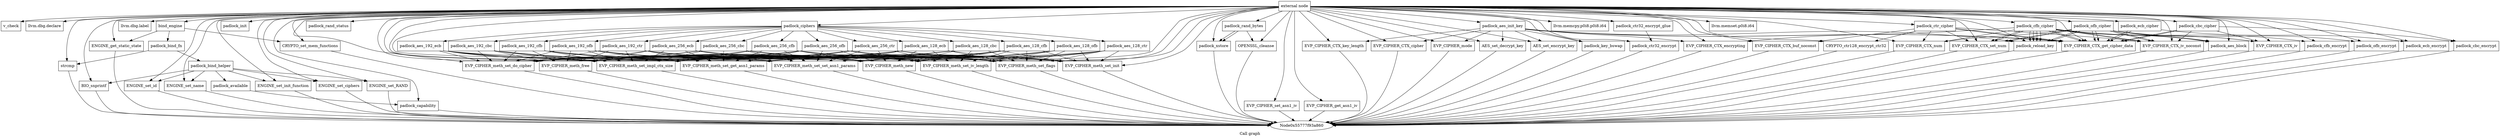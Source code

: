 digraph "Call graph" {
	label="Call graph";

	Node0x55777f93a830 [shape=record,label="{external node}"];
	Node0x55777f93a830 -> Node0x55777f91f120;
	Node0x55777f93a830 -> Node0x55777f91f1c0;
	Node0x55777f93a830 -> Node0x55777f91f150;
	Node0x55777f93a830 -> Node0x55777f91f270;
	Node0x55777f93a830 -> Node0x55777f91f310;
	Node0x55777f93a830 -> Node0x55777f91f420;
	Node0x55777f93a830 -> Node0x55777f91f490;
	Node0x55777f93a830 -> Node0x55777f91f640;
	Node0x55777f93a830 -> Node0x55777f91f5d0;
	Node0x55777f93a830 -> Node0x55777f91f6f0;
	Node0x55777f93a830 -> Node0x55777f91f9e0;
	Node0x55777f93a830 -> Node0x55777f91f760;
	Node0x55777f93a830 -> Node0x55777f89d940;
	Node0x55777f93a830 -> Node0x55777f91f7d0;
	Node0x55777f93a830 -> Node0x55777f91f840;
	Node0x55777f93a830 -> Node0x55777f89e0a0;
	Node0x55777f93a830 -> Node0x55777f89e1f0;
	Node0x55777f93a830 -> Node0x55777f89e110;
	Node0x55777f93a830 -> Node0x55777f89e140;
	Node0x55777f93a830 -> Node0x55777f89e6d0;
	Node0x55777f93a830 -> Node0x55777f89e770;
	Node0x55777f93a830 -> Node0x55777f89e700;
	Node0x55777f93a830 -> Node0x55777f8bacb0;
	Node0x55777f93a830 -> Node0x55777f89e820;
	Node0x55777f93a830 -> Node0x55777f8bb350;
	Node0x55777f93a830 -> Node0x55777f89e890;
	Node0x55777f93a830 -> Node0x55777f93f810;
	Node0x55777f93a830 -> Node0x55777f8bb650;
	Node0x55777f93a830 -> Node0x55777f93f880;
	Node0x55777f93a830 -> Node0x55777f8bb720;
	Node0x55777f93a830 -> Node0x55777f93f8f0;
	Node0x55777f93a830 -> Node0x55777f93f960;
	Node0x55777f93a830 -> Node0x55777f8bae70;
	Node0x55777f93a830 -> Node0x55777f8bb380;
	Node0x55777f93a830 -> Node0x55777f8bb430;
	Node0x55777f93a830 -> Node0x55777f8bb4a0;
	Node0x55777f93a830 -> Node0x55777f940930;
	Node0x55777f93a830 -> Node0x55777f8bb510;
	Node0x55777f93a830 -> Node0x55777f8bb580;
	Node0x55777f93a830 -> Node0x55777f8bc130;
	Node0x55777f93a830 -> Node0x55777f8bc030;
	Node0x55777f93a830 -> Node0x55777f8bad20;
	Node0x55777f93a830 -> Node0x55777f8badc0;
	Node0x55777f93a830 -> Node0x55777f8bad50;
	Node0x55777f93a830 -> Node0x55777f8bc260;
	Node0x55777f93a830 -> Node0x55777f8baee0;
	Node0x55777f93a830 -> Node0x55777f8baf50;
	Node0x55777f93a830 -> Node0x55777f8bafc0;
	Node0x55777f93a830 -> Node0x55777f8bb030;
	Node0x55777f93a830 -> Node0x55777f8bb2b0;
	Node0x55777f93a830 -> Node0x55777f8bc3c0;
	Node0x55777f93a830 -> Node0x55777f8bc3f0;
	Node0x55777f93a830 -> Node0x55777f8bc4a0;
	Node0x55777f93a830 -> Node0x55777f8bc720;
	Node0x55777f93a830 -> Node0x55777f8bc820;
	Node0x55777f93a830 -> Node0x55777f8bc850;
	Node0x55777f93a830 -> Node0x55777f8bcb40;
	Node0x55777f93a830 -> Node0x55777f8bcb70;
	Node0x55777f93a830 -> Node0x55777f8bcc50;
	Node0x55777f93a830 -> Node0x55777f8bcc80;
	Node0x55777f93a830 -> Node0x55777f91f8b0;
	Node0x55777f91f1c0 [shape=record,label="{llvm.dbg.declare}"];
	Node0x55777f91f120 [shape=record,label="{v_check}"];
	Node0x55777f91f150 [shape=record,label="{bind_engine}"];
	Node0x55777f91f150 -> Node0x55777f91f270;
	Node0x55777f91f150 -> Node0x55777f91f310;
	Node0x55777f91f150 -> Node0x55777f91f2a0;
	Node0x55777f91f270 [shape=record,label="{ENGINE_get_static_state}"];
	Node0x55777f91f270 -> Node0x55777f93a860;
	Node0x55777f91f310 [shape=record,label="{CRYPTO_set_mem_functions}"];
	Node0x55777f91f310 -> Node0x55777f93a860;
	Node0x55777f89e6d0 [shape=record,label="{EVP_CIPHER_meth_new}"];
	Node0x55777f89e6d0 -> Node0x55777f93a860;
	Node0x55777f89e770 [shape=record,label="{EVP_CIPHER_meth_set_iv_length}"];
	Node0x55777f89e770 -> Node0x55777f93a860;
	Node0x55777f89e700 [shape=record,label="{EVP_CIPHER_meth_set_flags}"];
	Node0x55777f89e700 -> Node0x55777f93a860;
	Node0x55777f8bacb0 [shape=record,label="{padlock_aes_init_key}"];
	Node0x55777f8bacb0 -> Node0x55777f8bad20;
	Node0x55777f8bacb0 -> Node0x55777f8badc0;
	Node0x55777f8bacb0 -> Node0x55777f8bad50;
	Node0x55777f8bacb0 -> Node0x55777f8bae70;
	Node0x55777f8bacb0 -> Node0x55777f8bae70;
	Node0x55777f8bacb0 -> Node0x55777f8baee0;
	Node0x55777f8bacb0 -> Node0x55777f8baf50;
	Node0x55777f8bacb0 -> Node0x55777f8bafc0;
	Node0x55777f8bacb0 -> Node0x55777f8bb030;
	Node0x55777f8bacb0 -> Node0x55777f8bb2b0;
	Node0x55777f89e820 [shape=record,label="{EVP_CIPHER_meth_set_init}"];
	Node0x55777f89e820 -> Node0x55777f93a860;
	Node0x55777f8bb350 [shape=record,label="{padlock_ctr_cipher}"];
	Node0x55777f8bb350 -> Node0x55777f8bae70;
	Node0x55777f8bb350 -> Node0x55777f8bae70;
	Node0x55777f8bb350 -> Node0x55777f8bb380;
	Node0x55777f8bb350 -> Node0x55777f8bb430;
	Node0x55777f8bb350 -> Node0x55777f8bb4a0;
	Node0x55777f8bb350 -> Node0x55777f8bb510;
	Node0x55777f8bb350 -> Node0x55777f8bb580;
	Node0x55777f91f420 [shape=record,label="{llvm.dbg.label}"];
	Node0x55777f91f2a0 [shape=record,label="{padlock_bind_fn}"];
	Node0x55777f91f2a0 -> Node0x55777f91f490;
	Node0x55777f91f2a0 -> Node0x55777f91f530;
	Node0x55777f91f490 [shape=record,label="{strcmp}"];
	Node0x55777f91f490 -> Node0x55777f93a860;
	Node0x55777f91f530 [shape=record,label="{padlock_bind_helper}"];
	Node0x55777f91f530 -> Node0x55777f91f5a0;
	Node0x55777f91f530 -> Node0x55777f91f640;
	Node0x55777f91f530 -> Node0x55777f91f5d0;
	Node0x55777f91f530 -> Node0x55777f91f6f0;
	Node0x55777f91f530 -> Node0x55777f91f760;
	Node0x55777f91f530 -> Node0x55777f91f7d0;
	Node0x55777f91f530 -> Node0x55777f91f840;
	Node0x55777f91f5a0 [shape=record,label="{padlock_available}"];
	Node0x55777f91f5a0 -> Node0x55777f91f8b0;
	Node0x55777f91f640 [shape=record,label="{BIO_snprintf}"];
	Node0x55777f91f640 -> Node0x55777f93a860;
	Node0x55777f91f5d0 [shape=record,label="{ENGINE_set_id}"];
	Node0x55777f91f5d0 -> Node0x55777f93a860;
	Node0x55777f91f6f0 [shape=record,label="{ENGINE_set_name}"];
	Node0x55777f91f6f0 -> Node0x55777f93a860;
	Node0x55777f91f9e0 [shape=record,label="{padlock_init}"];
	Node0x55777f91f760 [shape=record,label="{ENGINE_set_init_function}"];
	Node0x55777f91f760 -> Node0x55777f93a860;
	Node0x55777f89d940 [shape=record,label="{padlock_ciphers}"];
	Node0x55777f89d940 -> Node0x55777f89d9b0;
	Node0x55777f89d940 -> Node0x55777f89da50;
	Node0x55777f89d940 -> Node0x55777f89d9e0;
	Node0x55777f89d940 -> Node0x55777f89db00;
	Node0x55777f89d940 -> Node0x55777f89db70;
	Node0x55777f89d940 -> Node0x55777f89dbe0;
	Node0x55777f89d940 -> Node0x55777f89dc50;
	Node0x55777f89d940 -> Node0x55777f89dcc0;
	Node0x55777f89d940 -> Node0x55777f89dd30;
	Node0x55777f89d940 -> Node0x55777f89dda0;
	Node0x55777f89d940 -> Node0x55777f89de10;
	Node0x55777f89d940 -> Node0x55777f89de80;
	Node0x55777f89d940 -> Node0x55777f89def0;
	Node0x55777f89d940 -> Node0x55777f89df60;
	Node0x55777f89d940 -> Node0x55777f89dfd0;
	Node0x55777f91f7d0 [shape=record,label="{ENGINE_set_ciphers}"];
	Node0x55777f91f7d0 -> Node0x55777f93a860;
	Node0x55777f91f840 [shape=record,label="{ENGINE_set_RAND}"];
	Node0x55777f91f840 -> Node0x55777f93a860;
	Node0x55777f89e0a0 [shape=record,label="{padlock_rand_bytes}"];
	Node0x55777f89e0a0 -> Node0x55777f89e110;
	Node0x55777f89e0a0 -> Node0x55777f89e110;
	Node0x55777f89e0a0 -> Node0x55777f89e140;
	Node0x55777f89e1f0 [shape=record,label="{padlock_rand_status}"];
	Node0x55777f8bc3c0 [shape=record,label="{padlock_ofb_cipher}"];
	Node0x55777f8bc3c0 -> Node0x55777f8bae70;
	Node0x55777f8bc3c0 -> Node0x55777f8bae70;
	Node0x55777f8bc3c0 -> Node0x55777f8bb380;
	Node0x55777f8bc3c0 -> Node0x55777f8bb430;
	Node0x55777f8bc3c0 -> Node0x55777f8bb580;
	Node0x55777f8bc3c0 -> Node0x55777f8bc3f0;
	Node0x55777f8bc3c0 -> Node0x55777f8bc4a0;
	Node0x55777f8bc3c0 -> Node0x55777f8bb580;
	Node0x55777f8bc3c0 -> Node0x55777f8bb2b0;
	Node0x55777f8bc3c0 -> Node0x55777f8bc720;
	Node0x55777f8bc3c0 -> Node0x55777f8bb2b0;
	Node0x55777f8bc3c0 -> Node0x55777f8bb430;
	Node0x55777f8bc3f0 [shape=record,label="{EVP_CIPHER_CTX_iv}"];
	Node0x55777f8bc3f0 -> Node0x55777f93a860;
	Node0x55777f8bc4a0 [shape=record,label="{padlock_ofb_encrypt}"];
	Node0x55777f8bc4a0 -> Node0x55777f93a860;
	Node0x55777f8bc720 [shape=record,label="{padlock_aes_block}"];
	Node0x55777f8bc720 -> Node0x55777f93a860;
	Node0x55777f89dd30 [shape=record,label="{padlock_aes_192_ofb}"];
	Node0x55777f89dd30 -> Node0x55777f89e6d0;
	Node0x55777f89dd30 -> Node0x55777f89e770;
	Node0x55777f89dd30 -> Node0x55777f89e700;
	Node0x55777f89dd30 -> Node0x55777f89e820;
	Node0x55777f89dd30 -> Node0x55777f89e890;
	Node0x55777f89dd30 -> Node0x55777f93f810;
	Node0x55777f89dd30 -> Node0x55777f93f880;
	Node0x55777f89dd30 -> Node0x55777f93f8f0;
	Node0x55777f89dd30 -> Node0x55777f93f960;
	Node0x55777f89e110 [shape=record,label="{padlock_xstore}"];
	Node0x55777f89e110 -> Node0x55777f93a860;
	Node0x55777f8bc820 [shape=record,label="{padlock_cfb_cipher}"];
	Node0x55777f8bc820 -> Node0x55777f8bae70;
	Node0x55777f8bc820 -> Node0x55777f8bae70;
	Node0x55777f8bc820 -> Node0x55777f8bb380;
	Node0x55777f8bc820 -> Node0x55777f8bb430;
	Node0x55777f8bc820 -> Node0x55777f8baee0;
	Node0x55777f8bc820 -> Node0x55777f8bb580;
	Node0x55777f8bc820 -> Node0x55777f8bc3f0;
	Node0x55777f8bc820 -> Node0x55777f8bc850;
	Node0x55777f8bc820 -> Node0x55777f8bb580;
	Node0x55777f8bc820 -> Node0x55777f8bb2b0;
	Node0x55777f8bc820 -> Node0x55777f8bc720;
	Node0x55777f8bc820 -> Node0x55777f8bb2b0;
	Node0x55777f8bc820 -> Node0x55777f8bb2b0;
	Node0x55777f8bc820 -> Node0x55777f8bc720;
	Node0x55777f8bc820 -> Node0x55777f8bb2b0;
	Node0x55777f8bc820 -> Node0x55777f8bb430;
	Node0x55777f8bc850 [shape=record,label="{padlock_cfb_encrypt}"];
	Node0x55777f8bc850 -> Node0x55777f93a860;
	Node0x55777f8bcb40 [shape=record,label="{padlock_cbc_cipher}"];
	Node0x55777f8bcb40 -> Node0x55777f8bae70;
	Node0x55777f8bcb40 -> Node0x55777f8bae70;
	Node0x55777f8bcb40 -> Node0x55777f8bc3f0;
	Node0x55777f8bcb40 -> Node0x55777f8bcb70;
	Node0x55777f8bcb40 -> Node0x55777f8bb430;
	Node0x55777f8bcb70 [shape=record,label="{padlock_cbc_encrypt}"];
	Node0x55777f8bcb70 -> Node0x55777f93a860;
	Node0x55777f8bcc50 [shape=record,label="{padlock_ecb_cipher}"];
	Node0x55777f8bcc50 -> Node0x55777f8bae70;
	Node0x55777f8bcc50 -> Node0x55777f8bae70;
	Node0x55777f8bcc50 -> Node0x55777f8bcc80;
	Node0x55777f8bcc80 [shape=record,label="{padlock_ecb_encrypt}"];
	Node0x55777f8bcc80 -> Node0x55777f93a860;
	Node0x55777f89e140 [shape=record,label="{OPENSSL_cleanse}"];
	Node0x55777f89e140 -> Node0x55777f93a860;
	Node0x55777f89d9b0 [shape=record,label="{padlock_aes_128_ecb}"];
	Node0x55777f89d9b0 -> Node0x55777f89e6d0;
	Node0x55777f89d9b0 -> Node0x55777f89e770;
	Node0x55777f89d9b0 -> Node0x55777f89e700;
	Node0x55777f89d9b0 -> Node0x55777f89e820;
	Node0x55777f89d9b0 -> Node0x55777f89e890;
	Node0x55777f89d9b0 -> Node0x55777f93f810;
	Node0x55777f89d9b0 -> Node0x55777f93f880;
	Node0x55777f89d9b0 -> Node0x55777f93f8f0;
	Node0x55777f89d9b0 -> Node0x55777f93f960;
	Node0x55777f89da50 [shape=record,label="{padlock_aes_128_cbc}"];
	Node0x55777f89da50 -> Node0x55777f89e6d0;
	Node0x55777f89da50 -> Node0x55777f89e770;
	Node0x55777f89da50 -> Node0x55777f89e700;
	Node0x55777f89da50 -> Node0x55777f89e820;
	Node0x55777f89da50 -> Node0x55777f89e890;
	Node0x55777f89da50 -> Node0x55777f93f810;
	Node0x55777f89da50 -> Node0x55777f93f880;
	Node0x55777f89da50 -> Node0x55777f93f8f0;
	Node0x55777f89da50 -> Node0x55777f93f960;
	Node0x55777f89d9e0 [shape=record,label="{padlock_aes_128_cfb}"];
	Node0x55777f89d9e0 -> Node0x55777f89e6d0;
	Node0x55777f89d9e0 -> Node0x55777f89e770;
	Node0x55777f89d9e0 -> Node0x55777f89e700;
	Node0x55777f89d9e0 -> Node0x55777f89e820;
	Node0x55777f89d9e0 -> Node0x55777f89e890;
	Node0x55777f89d9e0 -> Node0x55777f93f810;
	Node0x55777f89d9e0 -> Node0x55777f93f880;
	Node0x55777f89d9e0 -> Node0x55777f93f8f0;
	Node0x55777f89d9e0 -> Node0x55777f93f960;
	Node0x55777f89db00 [shape=record,label="{padlock_aes_128_ofb}"];
	Node0x55777f89db00 -> Node0x55777f89e6d0;
	Node0x55777f89db00 -> Node0x55777f89e770;
	Node0x55777f89db00 -> Node0x55777f89e700;
	Node0x55777f89db00 -> Node0x55777f89e820;
	Node0x55777f89db00 -> Node0x55777f89e890;
	Node0x55777f89db00 -> Node0x55777f93f810;
	Node0x55777f89db00 -> Node0x55777f93f880;
	Node0x55777f89db00 -> Node0x55777f93f8f0;
	Node0x55777f89db00 -> Node0x55777f93f960;
	Node0x55777f89db70 [shape=record,label="{padlock_aes_128_ctr}"];
	Node0x55777f89db70 -> Node0x55777f89e6d0;
	Node0x55777f89db70 -> Node0x55777f89e770;
	Node0x55777f89db70 -> Node0x55777f89e700;
	Node0x55777f89db70 -> Node0x55777f89e820;
	Node0x55777f89db70 -> Node0x55777f89e890;
	Node0x55777f89db70 -> Node0x55777f93f810;
	Node0x55777f89db70 -> Node0x55777f93f880;
	Node0x55777f89db70 -> Node0x55777f93f8f0;
	Node0x55777f89db70 -> Node0x55777f93f960;
	Node0x55777f89dbe0 [shape=record,label="{padlock_aes_192_ecb}"];
	Node0x55777f89dbe0 -> Node0x55777f89e6d0;
	Node0x55777f89dbe0 -> Node0x55777f89e770;
	Node0x55777f89dbe0 -> Node0x55777f89e700;
	Node0x55777f89dbe0 -> Node0x55777f89e820;
	Node0x55777f89dbe0 -> Node0x55777f89e890;
	Node0x55777f89dbe0 -> Node0x55777f93f810;
	Node0x55777f89dbe0 -> Node0x55777f93f880;
	Node0x55777f89dbe0 -> Node0x55777f93f8f0;
	Node0x55777f89dbe0 -> Node0x55777f93f960;
	Node0x55777f89dc50 [shape=record,label="{padlock_aes_192_cbc}"];
	Node0x55777f89dc50 -> Node0x55777f89e6d0;
	Node0x55777f89dc50 -> Node0x55777f89e770;
	Node0x55777f89dc50 -> Node0x55777f89e700;
	Node0x55777f89dc50 -> Node0x55777f89e820;
	Node0x55777f89dc50 -> Node0x55777f89e890;
	Node0x55777f89dc50 -> Node0x55777f93f810;
	Node0x55777f89dc50 -> Node0x55777f93f880;
	Node0x55777f89dc50 -> Node0x55777f93f8f0;
	Node0x55777f89dc50 -> Node0x55777f93f960;
	Node0x55777f89dcc0 [shape=record,label="{padlock_aes_192_cfb}"];
	Node0x55777f89dcc0 -> Node0x55777f89e6d0;
	Node0x55777f89dcc0 -> Node0x55777f89e770;
	Node0x55777f89dcc0 -> Node0x55777f89e700;
	Node0x55777f89dcc0 -> Node0x55777f89e820;
	Node0x55777f89dcc0 -> Node0x55777f89e890;
	Node0x55777f89dcc0 -> Node0x55777f93f810;
	Node0x55777f89dcc0 -> Node0x55777f93f880;
	Node0x55777f89dcc0 -> Node0x55777f93f8f0;
	Node0x55777f89dcc0 -> Node0x55777f93f960;
	Node0x55777f89dda0 [shape=record,label="{padlock_aes_192_ctr}"];
	Node0x55777f89dda0 -> Node0x55777f89e6d0;
	Node0x55777f89dda0 -> Node0x55777f89e770;
	Node0x55777f89dda0 -> Node0x55777f89e700;
	Node0x55777f89dda0 -> Node0x55777f89e820;
	Node0x55777f89dda0 -> Node0x55777f89e890;
	Node0x55777f89dda0 -> Node0x55777f93f810;
	Node0x55777f89dda0 -> Node0x55777f93f880;
	Node0x55777f89dda0 -> Node0x55777f93f8f0;
	Node0x55777f89dda0 -> Node0x55777f93f960;
	Node0x55777f89de10 [shape=record,label="{padlock_aes_256_ecb}"];
	Node0x55777f89de10 -> Node0x55777f89e6d0;
	Node0x55777f89de10 -> Node0x55777f89e770;
	Node0x55777f89de10 -> Node0x55777f89e700;
	Node0x55777f89de10 -> Node0x55777f89e820;
	Node0x55777f89de10 -> Node0x55777f89e890;
	Node0x55777f89de10 -> Node0x55777f93f810;
	Node0x55777f89de10 -> Node0x55777f93f880;
	Node0x55777f89de10 -> Node0x55777f93f8f0;
	Node0x55777f89de10 -> Node0x55777f93f960;
	Node0x55777f89de80 [shape=record,label="{padlock_aes_256_cbc}"];
	Node0x55777f89de80 -> Node0x55777f89e6d0;
	Node0x55777f89de80 -> Node0x55777f89e770;
	Node0x55777f89de80 -> Node0x55777f89e700;
	Node0x55777f89de80 -> Node0x55777f89e820;
	Node0x55777f89de80 -> Node0x55777f89e890;
	Node0x55777f89de80 -> Node0x55777f93f810;
	Node0x55777f89de80 -> Node0x55777f93f880;
	Node0x55777f89de80 -> Node0x55777f93f8f0;
	Node0x55777f89de80 -> Node0x55777f93f960;
	Node0x55777f89def0 [shape=record,label="{padlock_aes_256_cfb}"];
	Node0x55777f89def0 -> Node0x55777f89e6d0;
	Node0x55777f89def0 -> Node0x55777f89e770;
	Node0x55777f89def0 -> Node0x55777f89e700;
	Node0x55777f89def0 -> Node0x55777f89e820;
	Node0x55777f89def0 -> Node0x55777f89e890;
	Node0x55777f89def0 -> Node0x55777f93f810;
	Node0x55777f89def0 -> Node0x55777f93f880;
	Node0x55777f89def0 -> Node0x55777f93f8f0;
	Node0x55777f89def0 -> Node0x55777f93f960;
	Node0x55777f89df60 [shape=record,label="{padlock_aes_256_ofb}"];
	Node0x55777f89df60 -> Node0x55777f89e6d0;
	Node0x55777f89df60 -> Node0x55777f89e770;
	Node0x55777f89df60 -> Node0x55777f89e700;
	Node0x55777f89df60 -> Node0x55777f89e820;
	Node0x55777f89df60 -> Node0x55777f89e890;
	Node0x55777f89df60 -> Node0x55777f93f810;
	Node0x55777f89df60 -> Node0x55777f93f880;
	Node0x55777f89df60 -> Node0x55777f93f8f0;
	Node0x55777f89df60 -> Node0x55777f93f960;
	Node0x55777f89dfd0 [shape=record,label="{padlock_aes_256_ctr}"];
	Node0x55777f89dfd0 -> Node0x55777f89e6d0;
	Node0x55777f89dfd0 -> Node0x55777f89e770;
	Node0x55777f89dfd0 -> Node0x55777f89e700;
	Node0x55777f89dfd0 -> Node0x55777f89e820;
	Node0x55777f89dfd0 -> Node0x55777f89e890;
	Node0x55777f89dfd0 -> Node0x55777f93f810;
	Node0x55777f89dfd0 -> Node0x55777f93f880;
	Node0x55777f89dfd0 -> Node0x55777f93f8f0;
	Node0x55777f89dfd0 -> Node0x55777f93f960;
	Node0x55777f89e890 [shape=record,label="{EVP_CIPHER_meth_set_do_cipher}"];
	Node0x55777f89e890 -> Node0x55777f93a860;
	Node0x55777f93f810 [shape=record,label="{EVP_CIPHER_meth_set_impl_ctx_size}"];
	Node0x55777f93f810 -> Node0x55777f93a860;
	Node0x55777f8bb650 [shape=record,label="{EVP_CIPHER_set_asn1_iv}"];
	Node0x55777f8bb650 -> Node0x55777f93a860;
	Node0x55777f93f880 [shape=record,label="{EVP_CIPHER_meth_set_set_asn1_params}"];
	Node0x55777f93f880 -> Node0x55777f93a860;
	Node0x55777f8bb720 [shape=record,label="{EVP_CIPHER_get_asn1_iv}"];
	Node0x55777f8bb720 -> Node0x55777f93a860;
	Node0x55777f93f8f0 [shape=record,label="{EVP_CIPHER_meth_set_get_asn1_params}"];
	Node0x55777f93f8f0 -> Node0x55777f93a860;
	Node0x55777f93f960 [shape=record,label="{EVP_CIPHER_meth_free}"];
	Node0x55777f93f960 -> Node0x55777f93a860;
	Node0x55777f8bae70 [shape=record,label="{EVP_CIPHER_CTX_get_cipher_data}"];
	Node0x55777f8bae70 -> Node0x55777f93a860;
	Node0x55777f8bb380 [shape=record,label="{EVP_CIPHER_CTX_num}"];
	Node0x55777f8bb380 -> Node0x55777f93a860;
	Node0x55777f8bb430 [shape=record,label="{EVP_CIPHER_CTX_iv_noconst}"];
	Node0x55777f8bb430 -> Node0x55777f93a860;
	Node0x55777f8bb4a0 [shape=record,label="{EVP_CIPHER_CTX_buf_noconst}"];
	Node0x55777f8bb4a0 -> Node0x55777f93a860;
	Node0x55777f940930 [shape=record,label="{padlock_ctr32_encrypt_glue}"];
	Node0x55777f940930 -> Node0x55777f8bc030;
	Node0x55777f8bb510 [shape=record,label="{CRYPTO_ctr128_encrypt_ctr32}"];
	Node0x55777f8bb510 -> Node0x55777f93a860;
	Node0x55777f8bb580 [shape=record,label="{EVP_CIPHER_CTX_set_num}"];
	Node0x55777f8bb580 -> Node0x55777f93a860;
	Node0x55777f8bc130 [shape=record,label="{llvm.memcpy.p0i8.p0i8.i64}"];
	Node0x55777f8bc030 [shape=record,label="{padlock_ctr32_encrypt}"];
	Node0x55777f8bc030 -> Node0x55777f93a860;
	Node0x55777f8bad20 [shape=record,label="{EVP_CIPHER_CTX_key_length}"];
	Node0x55777f8bad20 -> Node0x55777f93a860;
	Node0x55777f8badc0 [shape=record,label="{EVP_CIPHER_CTX_cipher}"];
	Node0x55777f8badc0 -> Node0x55777f93a860;
	Node0x55777f8bad50 [shape=record,label="{EVP_CIPHER_mode}"];
	Node0x55777f8bad50 -> Node0x55777f93a860;
	Node0x55777f8bc260 [shape=record,label="{llvm.memset.p0i8.i64}"];
	Node0x55777f8baee0 [shape=record,label="{EVP_CIPHER_CTX_encrypting}"];
	Node0x55777f8baee0 -> Node0x55777f93a860;
	Node0x55777f8baf50 [shape=record,label="{AES_set_decrypt_key}"];
	Node0x55777f8baf50 -> Node0x55777f93a860;
	Node0x55777f8bafc0 [shape=record,label="{AES_set_encrypt_key}"];
	Node0x55777f8bafc0 -> Node0x55777f93a860;
	Node0x55777f8bb030 [shape=record,label="{padlock_key_bswap}"];
	Node0x55777f8bb030 -> Node0x55777f93a860;
	Node0x55777f8bb2b0 [shape=record,label="{padlock_reload_key}"];
	Node0x55777f8bb2b0 -> Node0x55777f93a860;
	Node0x55777f91f8b0 [shape=record,label="{padlock_capability}"];
	Node0x55777f91f8b0 -> Node0x55777f93a860;
}
